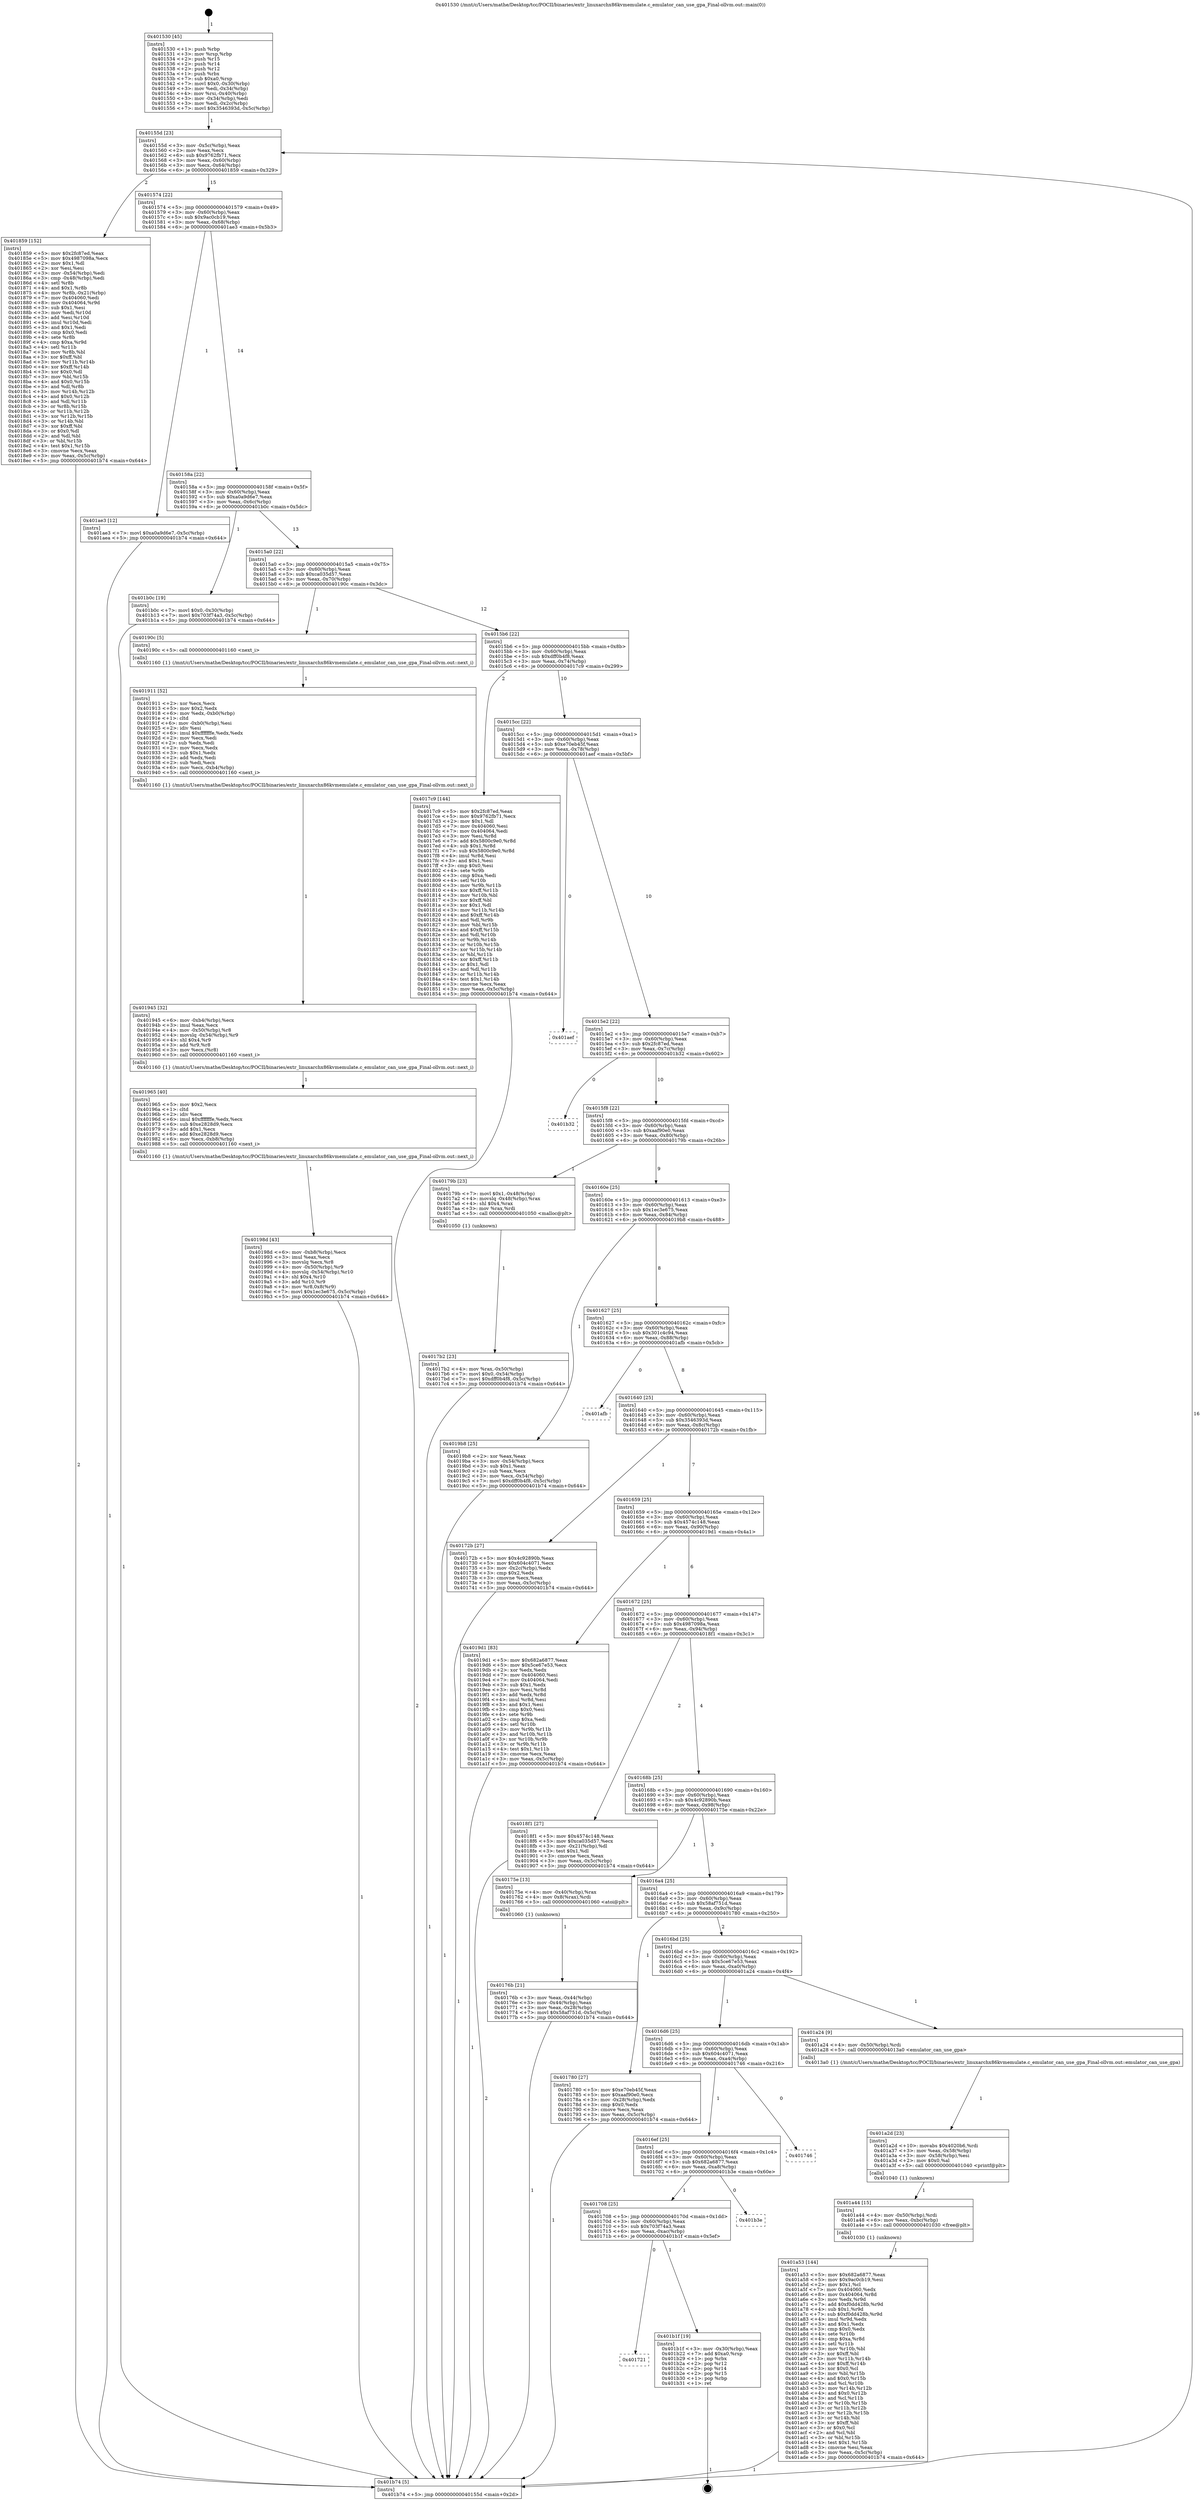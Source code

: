 digraph "0x401530" {
  label = "0x401530 (/mnt/c/Users/mathe/Desktop/tcc/POCII/binaries/extr_linuxarchx86kvmemulate.c_emulator_can_use_gpa_Final-ollvm.out::main(0))"
  labelloc = "t"
  node[shape=record]

  Entry [label="",width=0.3,height=0.3,shape=circle,fillcolor=black,style=filled]
  "0x40155d" [label="{
     0x40155d [23]\l
     | [instrs]\l
     &nbsp;&nbsp;0x40155d \<+3\>: mov -0x5c(%rbp),%eax\l
     &nbsp;&nbsp;0x401560 \<+2\>: mov %eax,%ecx\l
     &nbsp;&nbsp;0x401562 \<+6\>: sub $0x9762fb71,%ecx\l
     &nbsp;&nbsp;0x401568 \<+3\>: mov %eax,-0x60(%rbp)\l
     &nbsp;&nbsp;0x40156b \<+3\>: mov %ecx,-0x64(%rbp)\l
     &nbsp;&nbsp;0x40156e \<+6\>: je 0000000000401859 \<main+0x329\>\l
  }"]
  "0x401859" [label="{
     0x401859 [152]\l
     | [instrs]\l
     &nbsp;&nbsp;0x401859 \<+5\>: mov $0x2fc87ed,%eax\l
     &nbsp;&nbsp;0x40185e \<+5\>: mov $0x4987098a,%ecx\l
     &nbsp;&nbsp;0x401863 \<+2\>: mov $0x1,%dl\l
     &nbsp;&nbsp;0x401865 \<+2\>: xor %esi,%esi\l
     &nbsp;&nbsp;0x401867 \<+3\>: mov -0x54(%rbp),%edi\l
     &nbsp;&nbsp;0x40186a \<+3\>: cmp -0x48(%rbp),%edi\l
     &nbsp;&nbsp;0x40186d \<+4\>: setl %r8b\l
     &nbsp;&nbsp;0x401871 \<+4\>: and $0x1,%r8b\l
     &nbsp;&nbsp;0x401875 \<+4\>: mov %r8b,-0x21(%rbp)\l
     &nbsp;&nbsp;0x401879 \<+7\>: mov 0x404060,%edi\l
     &nbsp;&nbsp;0x401880 \<+8\>: mov 0x404064,%r9d\l
     &nbsp;&nbsp;0x401888 \<+3\>: sub $0x1,%esi\l
     &nbsp;&nbsp;0x40188b \<+3\>: mov %edi,%r10d\l
     &nbsp;&nbsp;0x40188e \<+3\>: add %esi,%r10d\l
     &nbsp;&nbsp;0x401891 \<+4\>: imul %r10d,%edi\l
     &nbsp;&nbsp;0x401895 \<+3\>: and $0x1,%edi\l
     &nbsp;&nbsp;0x401898 \<+3\>: cmp $0x0,%edi\l
     &nbsp;&nbsp;0x40189b \<+4\>: sete %r8b\l
     &nbsp;&nbsp;0x40189f \<+4\>: cmp $0xa,%r9d\l
     &nbsp;&nbsp;0x4018a3 \<+4\>: setl %r11b\l
     &nbsp;&nbsp;0x4018a7 \<+3\>: mov %r8b,%bl\l
     &nbsp;&nbsp;0x4018aa \<+3\>: xor $0xff,%bl\l
     &nbsp;&nbsp;0x4018ad \<+3\>: mov %r11b,%r14b\l
     &nbsp;&nbsp;0x4018b0 \<+4\>: xor $0xff,%r14b\l
     &nbsp;&nbsp;0x4018b4 \<+3\>: xor $0x0,%dl\l
     &nbsp;&nbsp;0x4018b7 \<+3\>: mov %bl,%r15b\l
     &nbsp;&nbsp;0x4018ba \<+4\>: and $0x0,%r15b\l
     &nbsp;&nbsp;0x4018be \<+3\>: and %dl,%r8b\l
     &nbsp;&nbsp;0x4018c1 \<+3\>: mov %r14b,%r12b\l
     &nbsp;&nbsp;0x4018c4 \<+4\>: and $0x0,%r12b\l
     &nbsp;&nbsp;0x4018c8 \<+3\>: and %dl,%r11b\l
     &nbsp;&nbsp;0x4018cb \<+3\>: or %r8b,%r15b\l
     &nbsp;&nbsp;0x4018ce \<+3\>: or %r11b,%r12b\l
     &nbsp;&nbsp;0x4018d1 \<+3\>: xor %r12b,%r15b\l
     &nbsp;&nbsp;0x4018d4 \<+3\>: or %r14b,%bl\l
     &nbsp;&nbsp;0x4018d7 \<+3\>: xor $0xff,%bl\l
     &nbsp;&nbsp;0x4018da \<+3\>: or $0x0,%dl\l
     &nbsp;&nbsp;0x4018dd \<+2\>: and %dl,%bl\l
     &nbsp;&nbsp;0x4018df \<+3\>: or %bl,%r15b\l
     &nbsp;&nbsp;0x4018e2 \<+4\>: test $0x1,%r15b\l
     &nbsp;&nbsp;0x4018e6 \<+3\>: cmovne %ecx,%eax\l
     &nbsp;&nbsp;0x4018e9 \<+3\>: mov %eax,-0x5c(%rbp)\l
     &nbsp;&nbsp;0x4018ec \<+5\>: jmp 0000000000401b74 \<main+0x644\>\l
  }"]
  "0x401574" [label="{
     0x401574 [22]\l
     | [instrs]\l
     &nbsp;&nbsp;0x401574 \<+5\>: jmp 0000000000401579 \<main+0x49\>\l
     &nbsp;&nbsp;0x401579 \<+3\>: mov -0x60(%rbp),%eax\l
     &nbsp;&nbsp;0x40157c \<+5\>: sub $0x9ac0cb19,%eax\l
     &nbsp;&nbsp;0x401581 \<+3\>: mov %eax,-0x68(%rbp)\l
     &nbsp;&nbsp;0x401584 \<+6\>: je 0000000000401ae3 \<main+0x5b3\>\l
  }"]
  Exit [label="",width=0.3,height=0.3,shape=circle,fillcolor=black,style=filled,peripheries=2]
  "0x401ae3" [label="{
     0x401ae3 [12]\l
     | [instrs]\l
     &nbsp;&nbsp;0x401ae3 \<+7\>: movl $0xa0a9d6e7,-0x5c(%rbp)\l
     &nbsp;&nbsp;0x401aea \<+5\>: jmp 0000000000401b74 \<main+0x644\>\l
  }"]
  "0x40158a" [label="{
     0x40158a [22]\l
     | [instrs]\l
     &nbsp;&nbsp;0x40158a \<+5\>: jmp 000000000040158f \<main+0x5f\>\l
     &nbsp;&nbsp;0x40158f \<+3\>: mov -0x60(%rbp),%eax\l
     &nbsp;&nbsp;0x401592 \<+5\>: sub $0xa0a9d6e7,%eax\l
     &nbsp;&nbsp;0x401597 \<+3\>: mov %eax,-0x6c(%rbp)\l
     &nbsp;&nbsp;0x40159a \<+6\>: je 0000000000401b0c \<main+0x5dc\>\l
  }"]
  "0x401721" [label="{
     0x401721\l
  }", style=dashed]
  "0x401b0c" [label="{
     0x401b0c [19]\l
     | [instrs]\l
     &nbsp;&nbsp;0x401b0c \<+7\>: movl $0x0,-0x30(%rbp)\l
     &nbsp;&nbsp;0x401b13 \<+7\>: movl $0x703f74a3,-0x5c(%rbp)\l
     &nbsp;&nbsp;0x401b1a \<+5\>: jmp 0000000000401b74 \<main+0x644\>\l
  }"]
  "0x4015a0" [label="{
     0x4015a0 [22]\l
     | [instrs]\l
     &nbsp;&nbsp;0x4015a0 \<+5\>: jmp 00000000004015a5 \<main+0x75\>\l
     &nbsp;&nbsp;0x4015a5 \<+3\>: mov -0x60(%rbp),%eax\l
     &nbsp;&nbsp;0x4015a8 \<+5\>: sub $0xca035d57,%eax\l
     &nbsp;&nbsp;0x4015ad \<+3\>: mov %eax,-0x70(%rbp)\l
     &nbsp;&nbsp;0x4015b0 \<+6\>: je 000000000040190c \<main+0x3dc\>\l
  }"]
  "0x401b1f" [label="{
     0x401b1f [19]\l
     | [instrs]\l
     &nbsp;&nbsp;0x401b1f \<+3\>: mov -0x30(%rbp),%eax\l
     &nbsp;&nbsp;0x401b22 \<+7\>: add $0xa0,%rsp\l
     &nbsp;&nbsp;0x401b29 \<+1\>: pop %rbx\l
     &nbsp;&nbsp;0x401b2a \<+2\>: pop %r12\l
     &nbsp;&nbsp;0x401b2c \<+2\>: pop %r14\l
     &nbsp;&nbsp;0x401b2e \<+2\>: pop %r15\l
     &nbsp;&nbsp;0x401b30 \<+1\>: pop %rbp\l
     &nbsp;&nbsp;0x401b31 \<+1\>: ret\l
  }"]
  "0x40190c" [label="{
     0x40190c [5]\l
     | [instrs]\l
     &nbsp;&nbsp;0x40190c \<+5\>: call 0000000000401160 \<next_i\>\l
     | [calls]\l
     &nbsp;&nbsp;0x401160 \{1\} (/mnt/c/Users/mathe/Desktop/tcc/POCII/binaries/extr_linuxarchx86kvmemulate.c_emulator_can_use_gpa_Final-ollvm.out::next_i)\l
  }"]
  "0x4015b6" [label="{
     0x4015b6 [22]\l
     | [instrs]\l
     &nbsp;&nbsp;0x4015b6 \<+5\>: jmp 00000000004015bb \<main+0x8b\>\l
     &nbsp;&nbsp;0x4015bb \<+3\>: mov -0x60(%rbp),%eax\l
     &nbsp;&nbsp;0x4015be \<+5\>: sub $0xdff0b4f8,%eax\l
     &nbsp;&nbsp;0x4015c3 \<+3\>: mov %eax,-0x74(%rbp)\l
     &nbsp;&nbsp;0x4015c6 \<+6\>: je 00000000004017c9 \<main+0x299\>\l
  }"]
  "0x401708" [label="{
     0x401708 [25]\l
     | [instrs]\l
     &nbsp;&nbsp;0x401708 \<+5\>: jmp 000000000040170d \<main+0x1dd\>\l
     &nbsp;&nbsp;0x40170d \<+3\>: mov -0x60(%rbp),%eax\l
     &nbsp;&nbsp;0x401710 \<+5\>: sub $0x703f74a3,%eax\l
     &nbsp;&nbsp;0x401715 \<+6\>: mov %eax,-0xac(%rbp)\l
     &nbsp;&nbsp;0x40171b \<+6\>: je 0000000000401b1f \<main+0x5ef\>\l
  }"]
  "0x4017c9" [label="{
     0x4017c9 [144]\l
     | [instrs]\l
     &nbsp;&nbsp;0x4017c9 \<+5\>: mov $0x2fc87ed,%eax\l
     &nbsp;&nbsp;0x4017ce \<+5\>: mov $0x9762fb71,%ecx\l
     &nbsp;&nbsp;0x4017d3 \<+2\>: mov $0x1,%dl\l
     &nbsp;&nbsp;0x4017d5 \<+7\>: mov 0x404060,%esi\l
     &nbsp;&nbsp;0x4017dc \<+7\>: mov 0x404064,%edi\l
     &nbsp;&nbsp;0x4017e3 \<+3\>: mov %esi,%r8d\l
     &nbsp;&nbsp;0x4017e6 \<+7\>: add $0x5800c9e0,%r8d\l
     &nbsp;&nbsp;0x4017ed \<+4\>: sub $0x1,%r8d\l
     &nbsp;&nbsp;0x4017f1 \<+7\>: sub $0x5800c9e0,%r8d\l
     &nbsp;&nbsp;0x4017f8 \<+4\>: imul %r8d,%esi\l
     &nbsp;&nbsp;0x4017fc \<+3\>: and $0x1,%esi\l
     &nbsp;&nbsp;0x4017ff \<+3\>: cmp $0x0,%esi\l
     &nbsp;&nbsp;0x401802 \<+4\>: sete %r9b\l
     &nbsp;&nbsp;0x401806 \<+3\>: cmp $0xa,%edi\l
     &nbsp;&nbsp;0x401809 \<+4\>: setl %r10b\l
     &nbsp;&nbsp;0x40180d \<+3\>: mov %r9b,%r11b\l
     &nbsp;&nbsp;0x401810 \<+4\>: xor $0xff,%r11b\l
     &nbsp;&nbsp;0x401814 \<+3\>: mov %r10b,%bl\l
     &nbsp;&nbsp;0x401817 \<+3\>: xor $0xff,%bl\l
     &nbsp;&nbsp;0x40181a \<+3\>: xor $0x1,%dl\l
     &nbsp;&nbsp;0x40181d \<+3\>: mov %r11b,%r14b\l
     &nbsp;&nbsp;0x401820 \<+4\>: and $0xff,%r14b\l
     &nbsp;&nbsp;0x401824 \<+3\>: and %dl,%r9b\l
     &nbsp;&nbsp;0x401827 \<+3\>: mov %bl,%r15b\l
     &nbsp;&nbsp;0x40182a \<+4\>: and $0xff,%r15b\l
     &nbsp;&nbsp;0x40182e \<+3\>: and %dl,%r10b\l
     &nbsp;&nbsp;0x401831 \<+3\>: or %r9b,%r14b\l
     &nbsp;&nbsp;0x401834 \<+3\>: or %r10b,%r15b\l
     &nbsp;&nbsp;0x401837 \<+3\>: xor %r15b,%r14b\l
     &nbsp;&nbsp;0x40183a \<+3\>: or %bl,%r11b\l
     &nbsp;&nbsp;0x40183d \<+4\>: xor $0xff,%r11b\l
     &nbsp;&nbsp;0x401841 \<+3\>: or $0x1,%dl\l
     &nbsp;&nbsp;0x401844 \<+3\>: and %dl,%r11b\l
     &nbsp;&nbsp;0x401847 \<+3\>: or %r11b,%r14b\l
     &nbsp;&nbsp;0x40184a \<+4\>: test $0x1,%r14b\l
     &nbsp;&nbsp;0x40184e \<+3\>: cmovne %ecx,%eax\l
     &nbsp;&nbsp;0x401851 \<+3\>: mov %eax,-0x5c(%rbp)\l
     &nbsp;&nbsp;0x401854 \<+5\>: jmp 0000000000401b74 \<main+0x644\>\l
  }"]
  "0x4015cc" [label="{
     0x4015cc [22]\l
     | [instrs]\l
     &nbsp;&nbsp;0x4015cc \<+5\>: jmp 00000000004015d1 \<main+0xa1\>\l
     &nbsp;&nbsp;0x4015d1 \<+3\>: mov -0x60(%rbp),%eax\l
     &nbsp;&nbsp;0x4015d4 \<+5\>: sub $0xe70eb45f,%eax\l
     &nbsp;&nbsp;0x4015d9 \<+3\>: mov %eax,-0x78(%rbp)\l
     &nbsp;&nbsp;0x4015dc \<+6\>: je 0000000000401aef \<main+0x5bf\>\l
  }"]
  "0x401b3e" [label="{
     0x401b3e\l
  }", style=dashed]
  "0x401aef" [label="{
     0x401aef\l
  }", style=dashed]
  "0x4015e2" [label="{
     0x4015e2 [22]\l
     | [instrs]\l
     &nbsp;&nbsp;0x4015e2 \<+5\>: jmp 00000000004015e7 \<main+0xb7\>\l
     &nbsp;&nbsp;0x4015e7 \<+3\>: mov -0x60(%rbp),%eax\l
     &nbsp;&nbsp;0x4015ea \<+5\>: sub $0x2fc87ed,%eax\l
     &nbsp;&nbsp;0x4015ef \<+3\>: mov %eax,-0x7c(%rbp)\l
     &nbsp;&nbsp;0x4015f2 \<+6\>: je 0000000000401b32 \<main+0x602\>\l
  }"]
  "0x4016ef" [label="{
     0x4016ef [25]\l
     | [instrs]\l
     &nbsp;&nbsp;0x4016ef \<+5\>: jmp 00000000004016f4 \<main+0x1c4\>\l
     &nbsp;&nbsp;0x4016f4 \<+3\>: mov -0x60(%rbp),%eax\l
     &nbsp;&nbsp;0x4016f7 \<+5\>: sub $0x682a6877,%eax\l
     &nbsp;&nbsp;0x4016fc \<+6\>: mov %eax,-0xa8(%rbp)\l
     &nbsp;&nbsp;0x401702 \<+6\>: je 0000000000401b3e \<main+0x60e\>\l
  }"]
  "0x401b32" [label="{
     0x401b32\l
  }", style=dashed]
  "0x4015f8" [label="{
     0x4015f8 [22]\l
     | [instrs]\l
     &nbsp;&nbsp;0x4015f8 \<+5\>: jmp 00000000004015fd \<main+0xcd\>\l
     &nbsp;&nbsp;0x4015fd \<+3\>: mov -0x60(%rbp),%eax\l
     &nbsp;&nbsp;0x401600 \<+5\>: sub $0xaaf90e0,%eax\l
     &nbsp;&nbsp;0x401605 \<+3\>: mov %eax,-0x80(%rbp)\l
     &nbsp;&nbsp;0x401608 \<+6\>: je 000000000040179b \<main+0x26b\>\l
  }"]
  "0x401746" [label="{
     0x401746\l
  }", style=dashed]
  "0x40179b" [label="{
     0x40179b [23]\l
     | [instrs]\l
     &nbsp;&nbsp;0x40179b \<+7\>: movl $0x1,-0x48(%rbp)\l
     &nbsp;&nbsp;0x4017a2 \<+4\>: movslq -0x48(%rbp),%rax\l
     &nbsp;&nbsp;0x4017a6 \<+4\>: shl $0x4,%rax\l
     &nbsp;&nbsp;0x4017aa \<+3\>: mov %rax,%rdi\l
     &nbsp;&nbsp;0x4017ad \<+5\>: call 0000000000401050 \<malloc@plt\>\l
     | [calls]\l
     &nbsp;&nbsp;0x401050 \{1\} (unknown)\l
  }"]
  "0x40160e" [label="{
     0x40160e [25]\l
     | [instrs]\l
     &nbsp;&nbsp;0x40160e \<+5\>: jmp 0000000000401613 \<main+0xe3\>\l
     &nbsp;&nbsp;0x401613 \<+3\>: mov -0x60(%rbp),%eax\l
     &nbsp;&nbsp;0x401616 \<+5\>: sub $0x1ec3e675,%eax\l
     &nbsp;&nbsp;0x40161b \<+6\>: mov %eax,-0x84(%rbp)\l
     &nbsp;&nbsp;0x401621 \<+6\>: je 00000000004019b8 \<main+0x488\>\l
  }"]
  "0x401a53" [label="{
     0x401a53 [144]\l
     | [instrs]\l
     &nbsp;&nbsp;0x401a53 \<+5\>: mov $0x682a6877,%eax\l
     &nbsp;&nbsp;0x401a58 \<+5\>: mov $0x9ac0cb19,%esi\l
     &nbsp;&nbsp;0x401a5d \<+2\>: mov $0x1,%cl\l
     &nbsp;&nbsp;0x401a5f \<+7\>: mov 0x404060,%edx\l
     &nbsp;&nbsp;0x401a66 \<+8\>: mov 0x404064,%r8d\l
     &nbsp;&nbsp;0x401a6e \<+3\>: mov %edx,%r9d\l
     &nbsp;&nbsp;0x401a71 \<+7\>: add $0xf0dd428b,%r9d\l
     &nbsp;&nbsp;0x401a78 \<+4\>: sub $0x1,%r9d\l
     &nbsp;&nbsp;0x401a7c \<+7\>: sub $0xf0dd428b,%r9d\l
     &nbsp;&nbsp;0x401a83 \<+4\>: imul %r9d,%edx\l
     &nbsp;&nbsp;0x401a87 \<+3\>: and $0x1,%edx\l
     &nbsp;&nbsp;0x401a8a \<+3\>: cmp $0x0,%edx\l
     &nbsp;&nbsp;0x401a8d \<+4\>: sete %r10b\l
     &nbsp;&nbsp;0x401a91 \<+4\>: cmp $0xa,%r8d\l
     &nbsp;&nbsp;0x401a95 \<+4\>: setl %r11b\l
     &nbsp;&nbsp;0x401a99 \<+3\>: mov %r10b,%bl\l
     &nbsp;&nbsp;0x401a9c \<+3\>: xor $0xff,%bl\l
     &nbsp;&nbsp;0x401a9f \<+3\>: mov %r11b,%r14b\l
     &nbsp;&nbsp;0x401aa2 \<+4\>: xor $0xff,%r14b\l
     &nbsp;&nbsp;0x401aa6 \<+3\>: xor $0x0,%cl\l
     &nbsp;&nbsp;0x401aa9 \<+3\>: mov %bl,%r15b\l
     &nbsp;&nbsp;0x401aac \<+4\>: and $0x0,%r15b\l
     &nbsp;&nbsp;0x401ab0 \<+3\>: and %cl,%r10b\l
     &nbsp;&nbsp;0x401ab3 \<+3\>: mov %r14b,%r12b\l
     &nbsp;&nbsp;0x401ab6 \<+4\>: and $0x0,%r12b\l
     &nbsp;&nbsp;0x401aba \<+3\>: and %cl,%r11b\l
     &nbsp;&nbsp;0x401abd \<+3\>: or %r10b,%r15b\l
     &nbsp;&nbsp;0x401ac0 \<+3\>: or %r11b,%r12b\l
     &nbsp;&nbsp;0x401ac3 \<+3\>: xor %r12b,%r15b\l
     &nbsp;&nbsp;0x401ac6 \<+3\>: or %r14b,%bl\l
     &nbsp;&nbsp;0x401ac9 \<+3\>: xor $0xff,%bl\l
     &nbsp;&nbsp;0x401acc \<+3\>: or $0x0,%cl\l
     &nbsp;&nbsp;0x401acf \<+2\>: and %cl,%bl\l
     &nbsp;&nbsp;0x401ad1 \<+3\>: or %bl,%r15b\l
     &nbsp;&nbsp;0x401ad4 \<+4\>: test $0x1,%r15b\l
     &nbsp;&nbsp;0x401ad8 \<+3\>: cmovne %esi,%eax\l
     &nbsp;&nbsp;0x401adb \<+3\>: mov %eax,-0x5c(%rbp)\l
     &nbsp;&nbsp;0x401ade \<+5\>: jmp 0000000000401b74 \<main+0x644\>\l
  }"]
  "0x4019b8" [label="{
     0x4019b8 [25]\l
     | [instrs]\l
     &nbsp;&nbsp;0x4019b8 \<+2\>: xor %eax,%eax\l
     &nbsp;&nbsp;0x4019ba \<+3\>: mov -0x54(%rbp),%ecx\l
     &nbsp;&nbsp;0x4019bd \<+3\>: sub $0x1,%eax\l
     &nbsp;&nbsp;0x4019c0 \<+2\>: sub %eax,%ecx\l
     &nbsp;&nbsp;0x4019c2 \<+3\>: mov %ecx,-0x54(%rbp)\l
     &nbsp;&nbsp;0x4019c5 \<+7\>: movl $0xdff0b4f8,-0x5c(%rbp)\l
     &nbsp;&nbsp;0x4019cc \<+5\>: jmp 0000000000401b74 \<main+0x644\>\l
  }"]
  "0x401627" [label="{
     0x401627 [25]\l
     | [instrs]\l
     &nbsp;&nbsp;0x401627 \<+5\>: jmp 000000000040162c \<main+0xfc\>\l
     &nbsp;&nbsp;0x40162c \<+3\>: mov -0x60(%rbp),%eax\l
     &nbsp;&nbsp;0x40162f \<+5\>: sub $0x301c4c94,%eax\l
     &nbsp;&nbsp;0x401634 \<+6\>: mov %eax,-0x88(%rbp)\l
     &nbsp;&nbsp;0x40163a \<+6\>: je 0000000000401afb \<main+0x5cb\>\l
  }"]
  "0x401a44" [label="{
     0x401a44 [15]\l
     | [instrs]\l
     &nbsp;&nbsp;0x401a44 \<+4\>: mov -0x50(%rbp),%rdi\l
     &nbsp;&nbsp;0x401a48 \<+6\>: mov %eax,-0xbc(%rbp)\l
     &nbsp;&nbsp;0x401a4e \<+5\>: call 0000000000401030 \<free@plt\>\l
     | [calls]\l
     &nbsp;&nbsp;0x401030 \{1\} (unknown)\l
  }"]
  "0x401afb" [label="{
     0x401afb\l
  }", style=dashed]
  "0x401640" [label="{
     0x401640 [25]\l
     | [instrs]\l
     &nbsp;&nbsp;0x401640 \<+5\>: jmp 0000000000401645 \<main+0x115\>\l
     &nbsp;&nbsp;0x401645 \<+3\>: mov -0x60(%rbp),%eax\l
     &nbsp;&nbsp;0x401648 \<+5\>: sub $0x3546393d,%eax\l
     &nbsp;&nbsp;0x40164d \<+6\>: mov %eax,-0x8c(%rbp)\l
     &nbsp;&nbsp;0x401653 \<+6\>: je 000000000040172b \<main+0x1fb\>\l
  }"]
  "0x401a2d" [label="{
     0x401a2d [23]\l
     | [instrs]\l
     &nbsp;&nbsp;0x401a2d \<+10\>: movabs $0x4020b6,%rdi\l
     &nbsp;&nbsp;0x401a37 \<+3\>: mov %eax,-0x58(%rbp)\l
     &nbsp;&nbsp;0x401a3a \<+3\>: mov -0x58(%rbp),%esi\l
     &nbsp;&nbsp;0x401a3d \<+2\>: mov $0x0,%al\l
     &nbsp;&nbsp;0x401a3f \<+5\>: call 0000000000401040 \<printf@plt\>\l
     | [calls]\l
     &nbsp;&nbsp;0x401040 \{1\} (unknown)\l
  }"]
  "0x40172b" [label="{
     0x40172b [27]\l
     | [instrs]\l
     &nbsp;&nbsp;0x40172b \<+5\>: mov $0x4c92890b,%eax\l
     &nbsp;&nbsp;0x401730 \<+5\>: mov $0x604c4071,%ecx\l
     &nbsp;&nbsp;0x401735 \<+3\>: mov -0x2c(%rbp),%edx\l
     &nbsp;&nbsp;0x401738 \<+3\>: cmp $0x2,%edx\l
     &nbsp;&nbsp;0x40173b \<+3\>: cmovne %ecx,%eax\l
     &nbsp;&nbsp;0x40173e \<+3\>: mov %eax,-0x5c(%rbp)\l
     &nbsp;&nbsp;0x401741 \<+5\>: jmp 0000000000401b74 \<main+0x644\>\l
  }"]
  "0x401659" [label="{
     0x401659 [25]\l
     | [instrs]\l
     &nbsp;&nbsp;0x401659 \<+5\>: jmp 000000000040165e \<main+0x12e\>\l
     &nbsp;&nbsp;0x40165e \<+3\>: mov -0x60(%rbp),%eax\l
     &nbsp;&nbsp;0x401661 \<+5\>: sub $0x4574c148,%eax\l
     &nbsp;&nbsp;0x401666 \<+6\>: mov %eax,-0x90(%rbp)\l
     &nbsp;&nbsp;0x40166c \<+6\>: je 00000000004019d1 \<main+0x4a1\>\l
  }"]
  "0x401b74" [label="{
     0x401b74 [5]\l
     | [instrs]\l
     &nbsp;&nbsp;0x401b74 \<+5\>: jmp 000000000040155d \<main+0x2d\>\l
  }"]
  "0x401530" [label="{
     0x401530 [45]\l
     | [instrs]\l
     &nbsp;&nbsp;0x401530 \<+1\>: push %rbp\l
     &nbsp;&nbsp;0x401531 \<+3\>: mov %rsp,%rbp\l
     &nbsp;&nbsp;0x401534 \<+2\>: push %r15\l
     &nbsp;&nbsp;0x401536 \<+2\>: push %r14\l
     &nbsp;&nbsp;0x401538 \<+2\>: push %r12\l
     &nbsp;&nbsp;0x40153a \<+1\>: push %rbx\l
     &nbsp;&nbsp;0x40153b \<+7\>: sub $0xa0,%rsp\l
     &nbsp;&nbsp;0x401542 \<+7\>: movl $0x0,-0x30(%rbp)\l
     &nbsp;&nbsp;0x401549 \<+3\>: mov %edi,-0x34(%rbp)\l
     &nbsp;&nbsp;0x40154c \<+4\>: mov %rsi,-0x40(%rbp)\l
     &nbsp;&nbsp;0x401550 \<+3\>: mov -0x34(%rbp),%edi\l
     &nbsp;&nbsp;0x401553 \<+3\>: mov %edi,-0x2c(%rbp)\l
     &nbsp;&nbsp;0x401556 \<+7\>: movl $0x3546393d,-0x5c(%rbp)\l
  }"]
  "0x4016d6" [label="{
     0x4016d6 [25]\l
     | [instrs]\l
     &nbsp;&nbsp;0x4016d6 \<+5\>: jmp 00000000004016db \<main+0x1ab\>\l
     &nbsp;&nbsp;0x4016db \<+3\>: mov -0x60(%rbp),%eax\l
     &nbsp;&nbsp;0x4016de \<+5\>: sub $0x604c4071,%eax\l
     &nbsp;&nbsp;0x4016e3 \<+6\>: mov %eax,-0xa4(%rbp)\l
     &nbsp;&nbsp;0x4016e9 \<+6\>: je 0000000000401746 \<main+0x216\>\l
  }"]
  "0x4019d1" [label="{
     0x4019d1 [83]\l
     | [instrs]\l
     &nbsp;&nbsp;0x4019d1 \<+5\>: mov $0x682a6877,%eax\l
     &nbsp;&nbsp;0x4019d6 \<+5\>: mov $0x5ce67e53,%ecx\l
     &nbsp;&nbsp;0x4019db \<+2\>: xor %edx,%edx\l
     &nbsp;&nbsp;0x4019dd \<+7\>: mov 0x404060,%esi\l
     &nbsp;&nbsp;0x4019e4 \<+7\>: mov 0x404064,%edi\l
     &nbsp;&nbsp;0x4019eb \<+3\>: sub $0x1,%edx\l
     &nbsp;&nbsp;0x4019ee \<+3\>: mov %esi,%r8d\l
     &nbsp;&nbsp;0x4019f1 \<+3\>: add %edx,%r8d\l
     &nbsp;&nbsp;0x4019f4 \<+4\>: imul %r8d,%esi\l
     &nbsp;&nbsp;0x4019f8 \<+3\>: and $0x1,%esi\l
     &nbsp;&nbsp;0x4019fb \<+3\>: cmp $0x0,%esi\l
     &nbsp;&nbsp;0x4019fe \<+4\>: sete %r9b\l
     &nbsp;&nbsp;0x401a02 \<+3\>: cmp $0xa,%edi\l
     &nbsp;&nbsp;0x401a05 \<+4\>: setl %r10b\l
     &nbsp;&nbsp;0x401a09 \<+3\>: mov %r9b,%r11b\l
     &nbsp;&nbsp;0x401a0c \<+3\>: and %r10b,%r11b\l
     &nbsp;&nbsp;0x401a0f \<+3\>: xor %r10b,%r9b\l
     &nbsp;&nbsp;0x401a12 \<+3\>: or %r9b,%r11b\l
     &nbsp;&nbsp;0x401a15 \<+4\>: test $0x1,%r11b\l
     &nbsp;&nbsp;0x401a19 \<+3\>: cmovne %ecx,%eax\l
     &nbsp;&nbsp;0x401a1c \<+3\>: mov %eax,-0x5c(%rbp)\l
     &nbsp;&nbsp;0x401a1f \<+5\>: jmp 0000000000401b74 \<main+0x644\>\l
  }"]
  "0x401672" [label="{
     0x401672 [25]\l
     | [instrs]\l
     &nbsp;&nbsp;0x401672 \<+5\>: jmp 0000000000401677 \<main+0x147\>\l
     &nbsp;&nbsp;0x401677 \<+3\>: mov -0x60(%rbp),%eax\l
     &nbsp;&nbsp;0x40167a \<+5\>: sub $0x4987098a,%eax\l
     &nbsp;&nbsp;0x40167f \<+6\>: mov %eax,-0x94(%rbp)\l
     &nbsp;&nbsp;0x401685 \<+6\>: je 00000000004018f1 \<main+0x3c1\>\l
  }"]
  "0x401a24" [label="{
     0x401a24 [9]\l
     | [instrs]\l
     &nbsp;&nbsp;0x401a24 \<+4\>: mov -0x50(%rbp),%rdi\l
     &nbsp;&nbsp;0x401a28 \<+5\>: call 00000000004013a0 \<emulator_can_use_gpa\>\l
     | [calls]\l
     &nbsp;&nbsp;0x4013a0 \{1\} (/mnt/c/Users/mathe/Desktop/tcc/POCII/binaries/extr_linuxarchx86kvmemulate.c_emulator_can_use_gpa_Final-ollvm.out::emulator_can_use_gpa)\l
  }"]
  "0x4018f1" [label="{
     0x4018f1 [27]\l
     | [instrs]\l
     &nbsp;&nbsp;0x4018f1 \<+5\>: mov $0x4574c148,%eax\l
     &nbsp;&nbsp;0x4018f6 \<+5\>: mov $0xca035d57,%ecx\l
     &nbsp;&nbsp;0x4018fb \<+3\>: mov -0x21(%rbp),%dl\l
     &nbsp;&nbsp;0x4018fe \<+3\>: test $0x1,%dl\l
     &nbsp;&nbsp;0x401901 \<+3\>: cmovne %ecx,%eax\l
     &nbsp;&nbsp;0x401904 \<+3\>: mov %eax,-0x5c(%rbp)\l
     &nbsp;&nbsp;0x401907 \<+5\>: jmp 0000000000401b74 \<main+0x644\>\l
  }"]
  "0x40168b" [label="{
     0x40168b [25]\l
     | [instrs]\l
     &nbsp;&nbsp;0x40168b \<+5\>: jmp 0000000000401690 \<main+0x160\>\l
     &nbsp;&nbsp;0x401690 \<+3\>: mov -0x60(%rbp),%eax\l
     &nbsp;&nbsp;0x401693 \<+5\>: sub $0x4c92890b,%eax\l
     &nbsp;&nbsp;0x401698 \<+6\>: mov %eax,-0x98(%rbp)\l
     &nbsp;&nbsp;0x40169e \<+6\>: je 000000000040175e \<main+0x22e\>\l
  }"]
  "0x40198d" [label="{
     0x40198d [43]\l
     | [instrs]\l
     &nbsp;&nbsp;0x40198d \<+6\>: mov -0xb8(%rbp),%ecx\l
     &nbsp;&nbsp;0x401993 \<+3\>: imul %eax,%ecx\l
     &nbsp;&nbsp;0x401996 \<+3\>: movslq %ecx,%r8\l
     &nbsp;&nbsp;0x401999 \<+4\>: mov -0x50(%rbp),%r9\l
     &nbsp;&nbsp;0x40199d \<+4\>: movslq -0x54(%rbp),%r10\l
     &nbsp;&nbsp;0x4019a1 \<+4\>: shl $0x4,%r10\l
     &nbsp;&nbsp;0x4019a5 \<+3\>: add %r10,%r9\l
     &nbsp;&nbsp;0x4019a8 \<+4\>: mov %r8,0x8(%r9)\l
     &nbsp;&nbsp;0x4019ac \<+7\>: movl $0x1ec3e675,-0x5c(%rbp)\l
     &nbsp;&nbsp;0x4019b3 \<+5\>: jmp 0000000000401b74 \<main+0x644\>\l
  }"]
  "0x40175e" [label="{
     0x40175e [13]\l
     | [instrs]\l
     &nbsp;&nbsp;0x40175e \<+4\>: mov -0x40(%rbp),%rax\l
     &nbsp;&nbsp;0x401762 \<+4\>: mov 0x8(%rax),%rdi\l
     &nbsp;&nbsp;0x401766 \<+5\>: call 0000000000401060 \<atoi@plt\>\l
     | [calls]\l
     &nbsp;&nbsp;0x401060 \{1\} (unknown)\l
  }"]
  "0x4016a4" [label="{
     0x4016a4 [25]\l
     | [instrs]\l
     &nbsp;&nbsp;0x4016a4 \<+5\>: jmp 00000000004016a9 \<main+0x179\>\l
     &nbsp;&nbsp;0x4016a9 \<+3\>: mov -0x60(%rbp),%eax\l
     &nbsp;&nbsp;0x4016ac \<+5\>: sub $0x58af751d,%eax\l
     &nbsp;&nbsp;0x4016b1 \<+6\>: mov %eax,-0x9c(%rbp)\l
     &nbsp;&nbsp;0x4016b7 \<+6\>: je 0000000000401780 \<main+0x250\>\l
  }"]
  "0x40176b" [label="{
     0x40176b [21]\l
     | [instrs]\l
     &nbsp;&nbsp;0x40176b \<+3\>: mov %eax,-0x44(%rbp)\l
     &nbsp;&nbsp;0x40176e \<+3\>: mov -0x44(%rbp),%eax\l
     &nbsp;&nbsp;0x401771 \<+3\>: mov %eax,-0x28(%rbp)\l
     &nbsp;&nbsp;0x401774 \<+7\>: movl $0x58af751d,-0x5c(%rbp)\l
     &nbsp;&nbsp;0x40177b \<+5\>: jmp 0000000000401b74 \<main+0x644\>\l
  }"]
  "0x401965" [label="{
     0x401965 [40]\l
     | [instrs]\l
     &nbsp;&nbsp;0x401965 \<+5\>: mov $0x2,%ecx\l
     &nbsp;&nbsp;0x40196a \<+1\>: cltd\l
     &nbsp;&nbsp;0x40196b \<+2\>: idiv %ecx\l
     &nbsp;&nbsp;0x40196d \<+6\>: imul $0xfffffffe,%edx,%ecx\l
     &nbsp;&nbsp;0x401973 \<+6\>: sub $0xe2828d9,%ecx\l
     &nbsp;&nbsp;0x401979 \<+3\>: add $0x1,%ecx\l
     &nbsp;&nbsp;0x40197c \<+6\>: add $0xe2828d9,%ecx\l
     &nbsp;&nbsp;0x401982 \<+6\>: mov %ecx,-0xb8(%rbp)\l
     &nbsp;&nbsp;0x401988 \<+5\>: call 0000000000401160 \<next_i\>\l
     | [calls]\l
     &nbsp;&nbsp;0x401160 \{1\} (/mnt/c/Users/mathe/Desktop/tcc/POCII/binaries/extr_linuxarchx86kvmemulate.c_emulator_can_use_gpa_Final-ollvm.out::next_i)\l
  }"]
  "0x401780" [label="{
     0x401780 [27]\l
     | [instrs]\l
     &nbsp;&nbsp;0x401780 \<+5\>: mov $0xe70eb45f,%eax\l
     &nbsp;&nbsp;0x401785 \<+5\>: mov $0xaaf90e0,%ecx\l
     &nbsp;&nbsp;0x40178a \<+3\>: mov -0x28(%rbp),%edx\l
     &nbsp;&nbsp;0x40178d \<+3\>: cmp $0x0,%edx\l
     &nbsp;&nbsp;0x401790 \<+3\>: cmove %ecx,%eax\l
     &nbsp;&nbsp;0x401793 \<+3\>: mov %eax,-0x5c(%rbp)\l
     &nbsp;&nbsp;0x401796 \<+5\>: jmp 0000000000401b74 \<main+0x644\>\l
  }"]
  "0x4016bd" [label="{
     0x4016bd [25]\l
     | [instrs]\l
     &nbsp;&nbsp;0x4016bd \<+5\>: jmp 00000000004016c2 \<main+0x192\>\l
     &nbsp;&nbsp;0x4016c2 \<+3\>: mov -0x60(%rbp),%eax\l
     &nbsp;&nbsp;0x4016c5 \<+5\>: sub $0x5ce67e53,%eax\l
     &nbsp;&nbsp;0x4016ca \<+6\>: mov %eax,-0xa0(%rbp)\l
     &nbsp;&nbsp;0x4016d0 \<+6\>: je 0000000000401a24 \<main+0x4f4\>\l
  }"]
  "0x4017b2" [label="{
     0x4017b2 [23]\l
     | [instrs]\l
     &nbsp;&nbsp;0x4017b2 \<+4\>: mov %rax,-0x50(%rbp)\l
     &nbsp;&nbsp;0x4017b6 \<+7\>: movl $0x0,-0x54(%rbp)\l
     &nbsp;&nbsp;0x4017bd \<+7\>: movl $0xdff0b4f8,-0x5c(%rbp)\l
     &nbsp;&nbsp;0x4017c4 \<+5\>: jmp 0000000000401b74 \<main+0x644\>\l
  }"]
  "0x401911" [label="{
     0x401911 [52]\l
     | [instrs]\l
     &nbsp;&nbsp;0x401911 \<+2\>: xor %ecx,%ecx\l
     &nbsp;&nbsp;0x401913 \<+5\>: mov $0x2,%edx\l
     &nbsp;&nbsp;0x401918 \<+6\>: mov %edx,-0xb0(%rbp)\l
     &nbsp;&nbsp;0x40191e \<+1\>: cltd\l
     &nbsp;&nbsp;0x40191f \<+6\>: mov -0xb0(%rbp),%esi\l
     &nbsp;&nbsp;0x401925 \<+2\>: idiv %esi\l
     &nbsp;&nbsp;0x401927 \<+6\>: imul $0xfffffffe,%edx,%edx\l
     &nbsp;&nbsp;0x40192d \<+2\>: mov %ecx,%edi\l
     &nbsp;&nbsp;0x40192f \<+2\>: sub %edx,%edi\l
     &nbsp;&nbsp;0x401931 \<+2\>: mov %ecx,%edx\l
     &nbsp;&nbsp;0x401933 \<+3\>: sub $0x1,%edx\l
     &nbsp;&nbsp;0x401936 \<+2\>: add %edx,%edi\l
     &nbsp;&nbsp;0x401938 \<+2\>: sub %edi,%ecx\l
     &nbsp;&nbsp;0x40193a \<+6\>: mov %ecx,-0xb4(%rbp)\l
     &nbsp;&nbsp;0x401940 \<+5\>: call 0000000000401160 \<next_i\>\l
     | [calls]\l
     &nbsp;&nbsp;0x401160 \{1\} (/mnt/c/Users/mathe/Desktop/tcc/POCII/binaries/extr_linuxarchx86kvmemulate.c_emulator_can_use_gpa_Final-ollvm.out::next_i)\l
  }"]
  "0x401945" [label="{
     0x401945 [32]\l
     | [instrs]\l
     &nbsp;&nbsp;0x401945 \<+6\>: mov -0xb4(%rbp),%ecx\l
     &nbsp;&nbsp;0x40194b \<+3\>: imul %eax,%ecx\l
     &nbsp;&nbsp;0x40194e \<+4\>: mov -0x50(%rbp),%r8\l
     &nbsp;&nbsp;0x401952 \<+4\>: movslq -0x54(%rbp),%r9\l
     &nbsp;&nbsp;0x401956 \<+4\>: shl $0x4,%r9\l
     &nbsp;&nbsp;0x40195a \<+3\>: add %r9,%r8\l
     &nbsp;&nbsp;0x40195d \<+3\>: mov %ecx,(%r8)\l
     &nbsp;&nbsp;0x401960 \<+5\>: call 0000000000401160 \<next_i\>\l
     | [calls]\l
     &nbsp;&nbsp;0x401160 \{1\} (/mnt/c/Users/mathe/Desktop/tcc/POCII/binaries/extr_linuxarchx86kvmemulate.c_emulator_can_use_gpa_Final-ollvm.out::next_i)\l
  }"]
  Entry -> "0x401530" [label=" 1"]
  "0x40155d" -> "0x401859" [label=" 2"]
  "0x40155d" -> "0x401574" [label=" 15"]
  "0x401b1f" -> Exit [label=" 1"]
  "0x401574" -> "0x401ae3" [label=" 1"]
  "0x401574" -> "0x40158a" [label=" 14"]
  "0x401708" -> "0x401721" [label=" 0"]
  "0x40158a" -> "0x401b0c" [label=" 1"]
  "0x40158a" -> "0x4015a0" [label=" 13"]
  "0x401708" -> "0x401b1f" [label=" 1"]
  "0x4015a0" -> "0x40190c" [label=" 1"]
  "0x4015a0" -> "0x4015b6" [label=" 12"]
  "0x4016ef" -> "0x401708" [label=" 1"]
  "0x4015b6" -> "0x4017c9" [label=" 2"]
  "0x4015b6" -> "0x4015cc" [label=" 10"]
  "0x4016ef" -> "0x401b3e" [label=" 0"]
  "0x4015cc" -> "0x401aef" [label=" 0"]
  "0x4015cc" -> "0x4015e2" [label=" 10"]
  "0x4016d6" -> "0x4016ef" [label=" 1"]
  "0x4015e2" -> "0x401b32" [label=" 0"]
  "0x4015e2" -> "0x4015f8" [label=" 10"]
  "0x4016d6" -> "0x401746" [label=" 0"]
  "0x4015f8" -> "0x40179b" [label=" 1"]
  "0x4015f8" -> "0x40160e" [label=" 9"]
  "0x401b0c" -> "0x401b74" [label=" 1"]
  "0x40160e" -> "0x4019b8" [label=" 1"]
  "0x40160e" -> "0x401627" [label=" 8"]
  "0x401ae3" -> "0x401b74" [label=" 1"]
  "0x401627" -> "0x401afb" [label=" 0"]
  "0x401627" -> "0x401640" [label=" 8"]
  "0x401a53" -> "0x401b74" [label=" 1"]
  "0x401640" -> "0x40172b" [label=" 1"]
  "0x401640" -> "0x401659" [label=" 7"]
  "0x40172b" -> "0x401b74" [label=" 1"]
  "0x401530" -> "0x40155d" [label=" 1"]
  "0x401b74" -> "0x40155d" [label=" 16"]
  "0x401a44" -> "0x401a53" [label=" 1"]
  "0x401659" -> "0x4019d1" [label=" 1"]
  "0x401659" -> "0x401672" [label=" 6"]
  "0x401a2d" -> "0x401a44" [label=" 1"]
  "0x401672" -> "0x4018f1" [label=" 2"]
  "0x401672" -> "0x40168b" [label=" 4"]
  "0x401a24" -> "0x401a2d" [label=" 1"]
  "0x40168b" -> "0x40175e" [label=" 1"]
  "0x40168b" -> "0x4016a4" [label=" 3"]
  "0x40175e" -> "0x40176b" [label=" 1"]
  "0x40176b" -> "0x401b74" [label=" 1"]
  "0x4016bd" -> "0x401a24" [label=" 1"]
  "0x4016a4" -> "0x401780" [label=" 1"]
  "0x4016a4" -> "0x4016bd" [label=" 2"]
  "0x401780" -> "0x401b74" [label=" 1"]
  "0x40179b" -> "0x4017b2" [label=" 1"]
  "0x4017b2" -> "0x401b74" [label=" 1"]
  "0x4017c9" -> "0x401b74" [label=" 2"]
  "0x401859" -> "0x401b74" [label=" 2"]
  "0x4018f1" -> "0x401b74" [label=" 2"]
  "0x40190c" -> "0x401911" [label=" 1"]
  "0x401911" -> "0x401945" [label=" 1"]
  "0x401945" -> "0x401965" [label=" 1"]
  "0x401965" -> "0x40198d" [label=" 1"]
  "0x40198d" -> "0x401b74" [label=" 1"]
  "0x4019b8" -> "0x401b74" [label=" 1"]
  "0x4019d1" -> "0x401b74" [label=" 1"]
  "0x4016bd" -> "0x4016d6" [label=" 1"]
}
